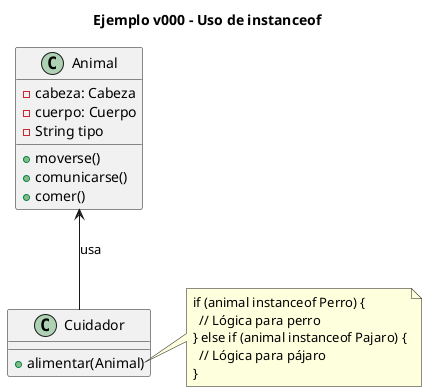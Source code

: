 @startuml
title Ejemplo v000 - Uso de instanceof

class Animal {
  -cabeza: Cabeza
  -cuerpo: Cuerpo
  -String tipo
  +moverse()
  +comunicarse()
  +comer()
}

class Cuidador {
  +alimentar(Animal)
}

Animal <-- Cuidador : usa

note right of Cuidador::alimentar
  if (animal instanceof Perro) {
    // Lógica para perro
  } else if (animal instanceof Pajaro) {
    // Lógica para pájaro
  }
end note
@enduml